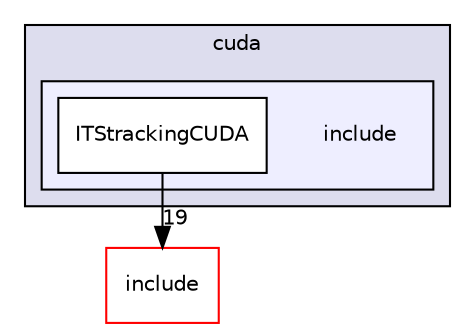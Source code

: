 digraph "/home/travis/build/AliceO2Group/AliceO2/Detectors/ITSMFT/ITS/tracking/cuda/include" {
  bgcolor=transparent;
  compound=true
  node [ fontsize="10", fontname="Helvetica"];
  edge [ labelfontsize="10", labelfontname="Helvetica"];
  subgraph clusterdir_137c8287a1d8b04d8ba0df0480706c08 {
    graph [ bgcolor="#ddddee", pencolor="black", label="cuda" fontname="Helvetica", fontsize="10", URL="dir_137c8287a1d8b04d8ba0df0480706c08.html"]
  subgraph clusterdir_bccd31a20802342bc472d5c92186a3f8 {
    graph [ bgcolor="#eeeeff", pencolor="black", label="" URL="dir_bccd31a20802342bc472d5c92186a3f8.html"];
    dir_bccd31a20802342bc472d5c92186a3f8 [shape=plaintext label="include"];
    dir_3bdffa002291626711552570056460cb [shape=box label="ITStrackingCUDA" color="black" fillcolor="white" style="filled" URL="dir_3bdffa002291626711552570056460cb.html"];
  }
  }
  dir_6ff49626c189e19df9a205eb87521670 [shape=box label="include" color="red" URL="dir_6ff49626c189e19df9a205eb87521670.html"];
  dir_3bdffa002291626711552570056460cb->dir_6ff49626c189e19df9a205eb87521670 [headlabel="19", labeldistance=1.5 headhref="dir_000034_000080.html"];
}
